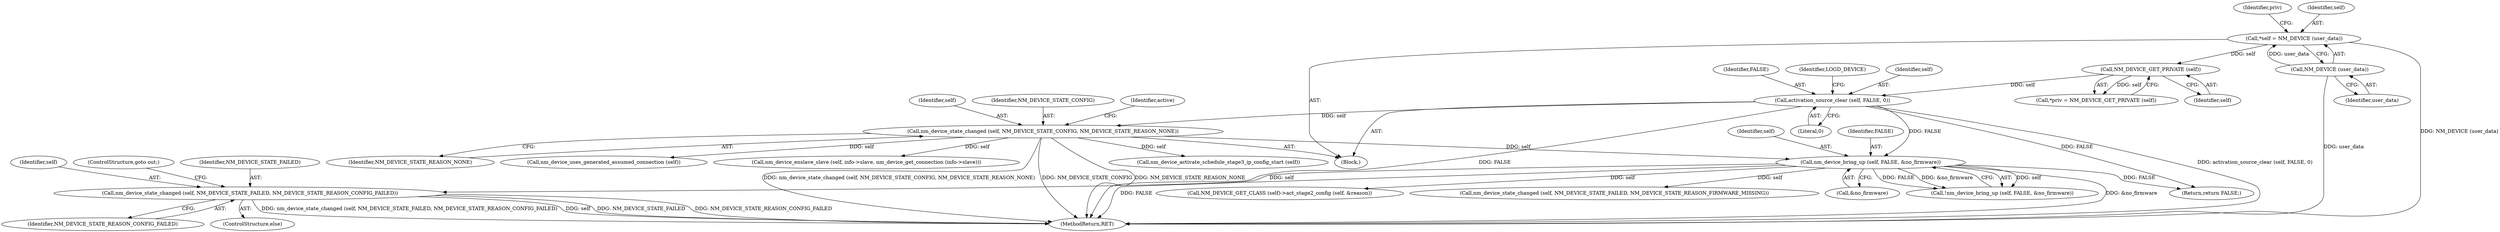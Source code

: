 digraph "0_NetworkManager_d5fc88e573fa58b93034b04d35a2454f5d28cad9@pointer" {
"1003792" [label="(Call,nm_device_state_changed (self, NM_DEVICE_STATE_FAILED, NM_DEVICE_STATE_REASON_CONFIG_FAILED))"];
"1003779" [label="(Call,nm_device_bring_up (self, FALSE, &no_firmware))"];
"1003768" [label="(Call,nm_device_state_changed (self, NM_DEVICE_STATE_CONFIG, NM_DEVICE_STATE_REASON_NONE))"];
"1003761" [label="(Call,activation_source_clear (self, FALSE, 0))"];
"1003742" [label="(Call,NM_DEVICE_GET_PRIVATE (self))"];
"1003735" [label="(Call,*self = NM_DEVICE (user_data))"];
"1003737" [label="(Call,NM_DEVICE (user_data))"];
"1003779" [label="(Call,nm_device_bring_up (self, FALSE, &no_firmware))"];
"1003735" [label="(Call,*self = NM_DEVICE (user_data))"];
"1003764" [label="(Literal,0)"];
"1003737" [label="(Call,NM_DEVICE (user_data))"];
"1003882" [label="(Return,return FALSE;)"];
"1003780" [label="(Identifier,self)"];
"1003782" [label="(Call,&no_firmware)"];
"1003791" [label="(ControlStructure,else)"];
"1003793" [label="(Identifier,self)"];
"1003763" [label="(Identifier,FALSE)"];
"1003781" [label="(Identifier,FALSE)"];
"1003741" [label="(Identifier,priv)"];
"1003876" [label="(Call,nm_device_activate_schedule_stage3_ip_config_start (self))"];
"1003771" [label="(Identifier,NM_DEVICE_STATE_REASON_NONE)"];
"1003736" [label="(Identifier,self)"];
"1003743" [label="(Identifier,self)"];
"1003768" [label="(Call,nm_device_state_changed (self, NM_DEVICE_STATE_CONFIG, NM_DEVICE_STATE_REASON_NONE))"];
"1003799" [label="(Call,NM_DEVICE_GET_CLASS (self)->act_stage2_config (self, &reason))"];
"1003761" [label="(Call,activation_source_clear (self, FALSE, 0))"];
"1003769" [label="(Identifier,self)"];
"1003742" [label="(Call,NM_DEVICE_GET_PRIVATE (self))"];
"1003766" [label="(Identifier,LOGD_DEVICE)"];
"1003787" [label="(Call,nm_device_state_changed (self, NM_DEVICE_STATE_FAILED, NM_DEVICE_STATE_REASON_FIRMWARE_MISSING))"];
"1003864" [label="(Call,nm_device_uses_generated_assumed_connection (self))"];
"1003762" [label="(Identifier,self)"];
"1003795" [label="(Identifier,NM_DEVICE_STATE_REASON_CONFIG_FAILED)"];
"1003796" [label="(ControlStructure,goto out;)"];
"1003852" [label="(Call,nm_device_enslave_slave (self, info->slave, nm_device_get_connection (info->slave)))"];
"1003778" [label="(Call,!nm_device_bring_up (self, FALSE, &no_firmware))"];
"1003792" [label="(Call,nm_device_state_changed (self, NM_DEVICE_STATE_FAILED, NM_DEVICE_STATE_REASON_CONFIG_FAILED))"];
"1003770" [label="(Identifier,NM_DEVICE_STATE_CONFIG)"];
"1003740" [label="(Call,*priv = NM_DEVICE_GET_PRIVATE (self))"];
"1003794" [label="(Identifier,NM_DEVICE_STATE_FAILED)"];
"1003738" [label="(Identifier,user_data)"];
"1007368" [label="(MethodReturn,RET)"];
"1003733" [label="(Block,)"];
"1003775" [label="(Identifier,active)"];
"1003792" -> "1003791"  [label="AST: "];
"1003792" -> "1003795"  [label="CFG: "];
"1003793" -> "1003792"  [label="AST: "];
"1003794" -> "1003792"  [label="AST: "];
"1003795" -> "1003792"  [label="AST: "];
"1003796" -> "1003792"  [label="CFG: "];
"1003792" -> "1007368"  [label="DDG: NM_DEVICE_STATE_REASON_CONFIG_FAILED"];
"1003792" -> "1007368"  [label="DDG: nm_device_state_changed (self, NM_DEVICE_STATE_FAILED, NM_DEVICE_STATE_REASON_CONFIG_FAILED)"];
"1003792" -> "1007368"  [label="DDG: self"];
"1003792" -> "1007368"  [label="DDG: NM_DEVICE_STATE_FAILED"];
"1003779" -> "1003792"  [label="DDG: self"];
"1003779" -> "1003778"  [label="AST: "];
"1003779" -> "1003782"  [label="CFG: "];
"1003780" -> "1003779"  [label="AST: "];
"1003781" -> "1003779"  [label="AST: "];
"1003782" -> "1003779"  [label="AST: "];
"1003778" -> "1003779"  [label="CFG: "];
"1003779" -> "1007368"  [label="DDG: FALSE"];
"1003779" -> "1007368"  [label="DDG: &no_firmware"];
"1003779" -> "1003778"  [label="DDG: self"];
"1003779" -> "1003778"  [label="DDG: FALSE"];
"1003779" -> "1003778"  [label="DDG: &no_firmware"];
"1003768" -> "1003779"  [label="DDG: self"];
"1003761" -> "1003779"  [label="DDG: FALSE"];
"1003779" -> "1003787"  [label="DDG: self"];
"1003779" -> "1003799"  [label="DDG: self"];
"1003779" -> "1003882"  [label="DDG: FALSE"];
"1003768" -> "1003733"  [label="AST: "];
"1003768" -> "1003771"  [label="CFG: "];
"1003769" -> "1003768"  [label="AST: "];
"1003770" -> "1003768"  [label="AST: "];
"1003771" -> "1003768"  [label="AST: "];
"1003775" -> "1003768"  [label="CFG: "];
"1003768" -> "1007368"  [label="DDG: NM_DEVICE_STATE_REASON_NONE"];
"1003768" -> "1007368"  [label="DDG: nm_device_state_changed (self, NM_DEVICE_STATE_CONFIG, NM_DEVICE_STATE_REASON_NONE)"];
"1003768" -> "1007368"  [label="DDG: NM_DEVICE_STATE_CONFIG"];
"1003761" -> "1003768"  [label="DDG: self"];
"1003768" -> "1003852"  [label="DDG: self"];
"1003768" -> "1003864"  [label="DDG: self"];
"1003768" -> "1003876"  [label="DDG: self"];
"1003761" -> "1003733"  [label="AST: "];
"1003761" -> "1003764"  [label="CFG: "];
"1003762" -> "1003761"  [label="AST: "];
"1003763" -> "1003761"  [label="AST: "];
"1003764" -> "1003761"  [label="AST: "];
"1003766" -> "1003761"  [label="CFG: "];
"1003761" -> "1007368"  [label="DDG: FALSE"];
"1003761" -> "1007368"  [label="DDG: activation_source_clear (self, FALSE, 0)"];
"1003742" -> "1003761"  [label="DDG: self"];
"1003761" -> "1003882"  [label="DDG: FALSE"];
"1003742" -> "1003740"  [label="AST: "];
"1003742" -> "1003743"  [label="CFG: "];
"1003743" -> "1003742"  [label="AST: "];
"1003740" -> "1003742"  [label="CFG: "];
"1003742" -> "1003740"  [label="DDG: self"];
"1003735" -> "1003742"  [label="DDG: self"];
"1003735" -> "1003733"  [label="AST: "];
"1003735" -> "1003737"  [label="CFG: "];
"1003736" -> "1003735"  [label="AST: "];
"1003737" -> "1003735"  [label="AST: "];
"1003741" -> "1003735"  [label="CFG: "];
"1003735" -> "1007368"  [label="DDG: NM_DEVICE (user_data)"];
"1003737" -> "1003735"  [label="DDG: user_data"];
"1003737" -> "1003738"  [label="CFG: "];
"1003738" -> "1003737"  [label="AST: "];
"1003737" -> "1007368"  [label="DDG: user_data"];
}
